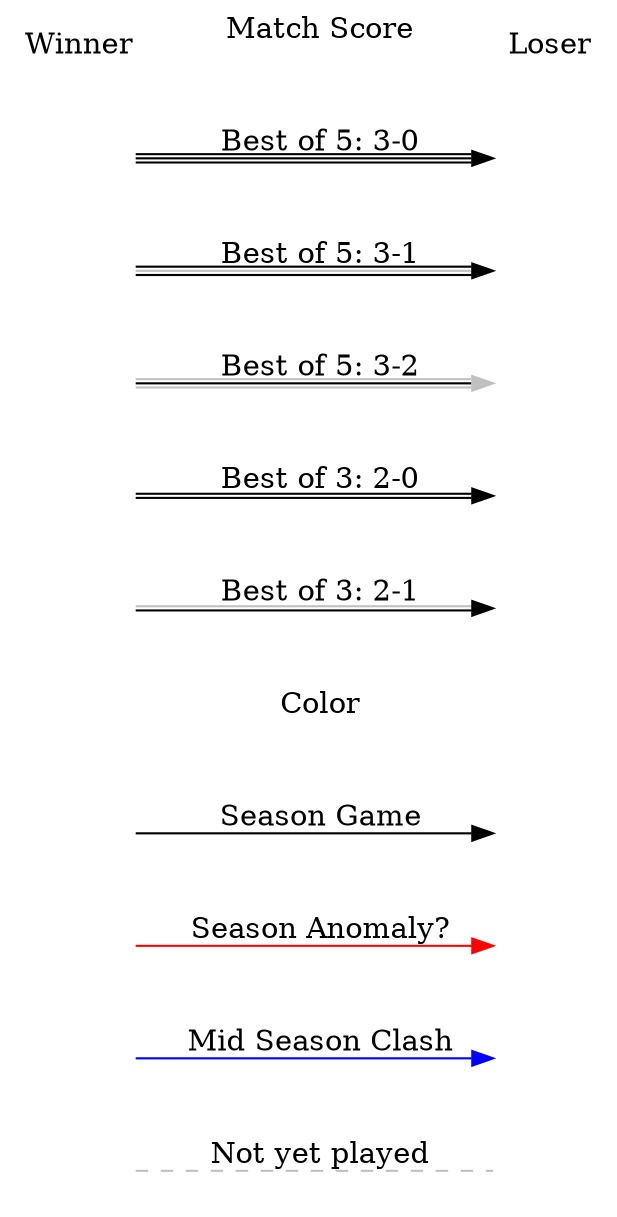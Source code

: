 digraph legend {
	node [ shape="none" label="" ] 
	rankdir="LR";

	v	->	w	[ color="gray" style="dashed" dir="none" label="Not yet played" ]
	t	->	u	[ color="blue"	label="Mid Season Clash" ]
	q	->	s	[ color="red"	label="Season Anomaly?" ]
	o	->	p	[ color="black" label="Season Game" ]

	m	->  n	[ color="white" label="Color"]

	k	->	l	[ color="black:gray" label="Best of 3: 2-1" ]
	i	->	j	[ color="black:black" label="Best of 3: 2-0" ]

	c	->	d	[ color="gray:black:gray" label="Best of 5: 3-2" ]
	e	->	f	[ color="black:gray:black" label="Best of 5: 3-1" ]
	g	->	h	[ color="black:black:black" label="Best of 5: 3-0" ]

	a [ label="Winner" ]
	b [ label="Loser" ]
	a	->  b	[ color="white" label="Match Score" ]
}

